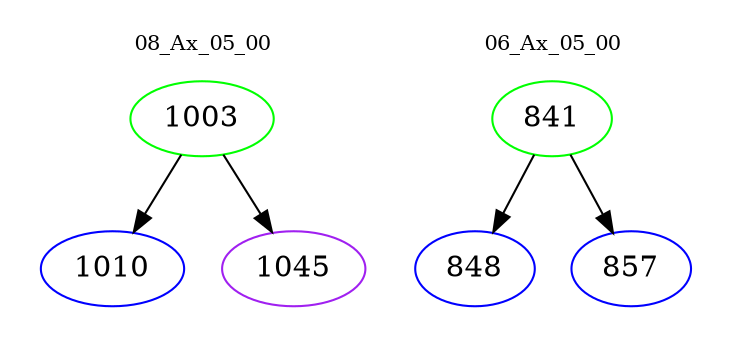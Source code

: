 digraph{
subgraph cluster_0 {
color = white
label = "08_Ax_05_00";
fontsize=10;
T0_1003 [label="1003", color="green"]
T0_1003 -> T0_1010 [color="black"]
T0_1010 [label="1010", color="blue"]
T0_1003 -> T0_1045 [color="black"]
T0_1045 [label="1045", color="purple"]
}
subgraph cluster_1 {
color = white
label = "06_Ax_05_00";
fontsize=10;
T1_841 [label="841", color="green"]
T1_841 -> T1_848 [color="black"]
T1_848 [label="848", color="blue"]
T1_841 -> T1_857 [color="black"]
T1_857 [label="857", color="blue"]
}
}
